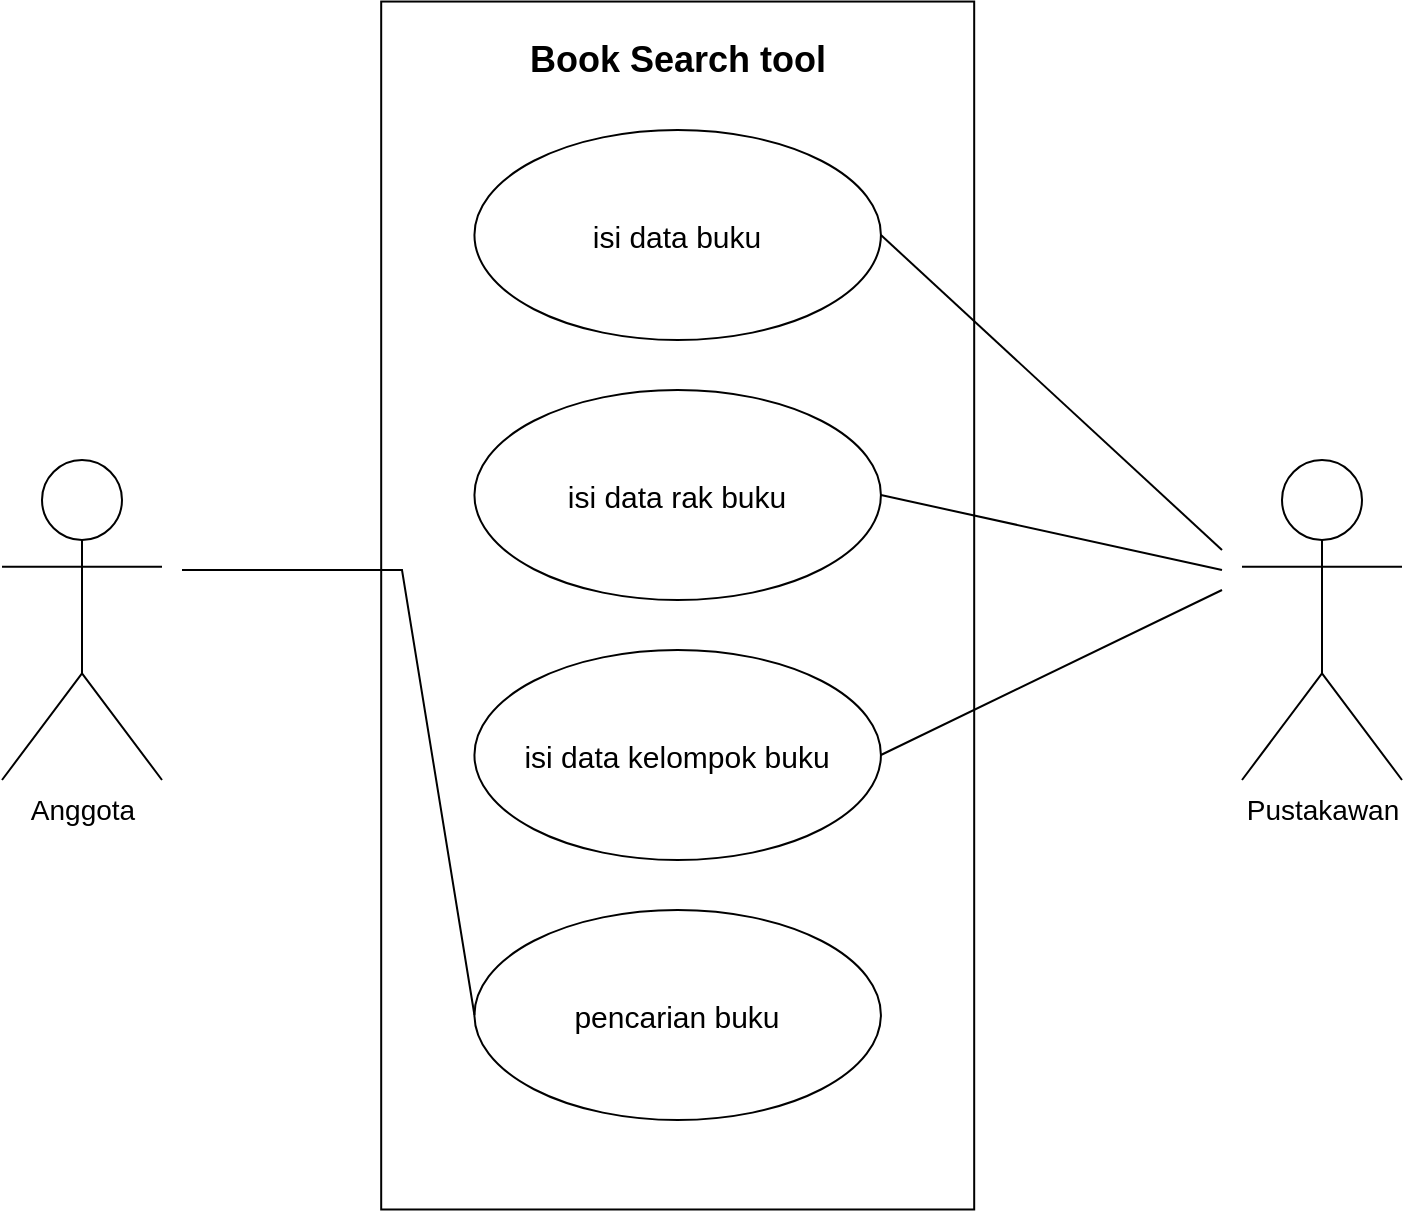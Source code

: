 <mxfile version="22.0.4" type="github">
  <diagram name="Halaman-1" id="enKABoG6bFa33WdArh7g">
    <mxGraphModel dx="897" dy="562" grid="1" gridSize="10" guides="1" tooltips="1" connect="1" arrows="1" fold="1" page="1" pageScale="1" pageWidth="827" pageHeight="1169" math="0" shadow="0">
      <root>
        <mxCell id="0" />
        <mxCell id="1" parent="0" />
        <mxCell id="Vh22mIxF5PvAST5QgVq2-4" value="" style="rounded=0;whiteSpace=wrap;html=1;rotation=-90;" vertex="1" parent="1">
          <mxGeometry x="95.86" y="429.51" width="603.97" height="296.5" as="geometry" />
        </mxCell>
        <mxCell id="Vh22mIxF5PvAST5QgVq2-8" value="&lt;font style=&quot;font-size: 14px;&quot;&gt;Anggota&lt;/font&gt;" style="shape=umlActor;verticalLabelPosition=bottom;verticalAlign=top;html=1;outlineConnect=0;" vertex="1" parent="1">
          <mxGeometry x="60" y="505" width="80" height="160" as="geometry" />
        </mxCell>
        <mxCell id="Vh22mIxF5PvAST5QgVq2-9" value="&lt;font style=&quot;font-size: 14px;&quot;&gt;Pustakawan&lt;/font&gt;" style="shape=umlActor;verticalLabelPosition=bottom;verticalAlign=top;html=1;outlineConnect=0;" vertex="1" parent="1">
          <mxGeometry x="680" y="505" width="80" height="160" as="geometry" />
        </mxCell>
        <mxCell id="Vh22mIxF5PvAST5QgVq2-11" value="Book Search tool" style="text;html=1;strokeColor=none;fillColor=none;align=center;verticalAlign=middle;whiteSpace=wrap;rounded=0;fontSize=18;fontStyle=1" vertex="1" parent="1">
          <mxGeometry x="310.95" y="290" width="173.78" height="30" as="geometry" />
        </mxCell>
        <mxCell id="Vh22mIxF5PvAST5QgVq2-14" value="pencarian buku" style="ellipse;whiteSpace=wrap;html=1;fontSize=15;" vertex="1" parent="1">
          <mxGeometry x="296.22" y="730" width="203.24" height="105" as="geometry" />
        </mxCell>
        <mxCell id="Vh22mIxF5PvAST5QgVq2-50" value="isi data buku" style="ellipse;whiteSpace=wrap;html=1;fontSize=15;" vertex="1" parent="1">
          <mxGeometry x="296.22" y="340" width="203.24" height="105" as="geometry" />
        </mxCell>
        <mxCell id="Vh22mIxF5PvAST5QgVq2-51" value="isi data rak buku" style="ellipse;whiteSpace=wrap;html=1;fontSize=15;" vertex="1" parent="1">
          <mxGeometry x="296.22" y="470" width="203.24" height="105" as="geometry" />
        </mxCell>
        <mxCell id="Vh22mIxF5PvAST5QgVq2-52" value="isi data kelompok buku" style="ellipse;whiteSpace=wrap;html=1;fontSize=15;" vertex="1" parent="1">
          <mxGeometry x="296.22" y="600" width="203.24" height="105" as="geometry" />
        </mxCell>
        <mxCell id="Vh22mIxF5PvAST5QgVq2-53" value="" style="endArrow=none;html=1;rounded=0;entryX=0;entryY=0.5;entryDx=0;entryDy=0;" edge="1" parent="1" target="Vh22mIxF5PvAST5QgVq2-14">
          <mxGeometry width="50" height="50" relative="1" as="geometry">
            <mxPoint x="150" y="560" as="sourcePoint" />
            <mxPoint x="306" y="402" as="targetPoint" />
            <Array as="points">
              <mxPoint x="260" y="560" />
            </Array>
          </mxGeometry>
        </mxCell>
        <mxCell id="Vh22mIxF5PvAST5QgVq2-54" value="" style="endArrow=none;html=1;rounded=0;exitX=1;exitY=0.5;exitDx=0;exitDy=0;" edge="1" parent="1" source="Vh22mIxF5PvAST5QgVq2-50">
          <mxGeometry width="50" height="50" relative="1" as="geometry">
            <mxPoint x="560" y="538" as="sourcePoint" />
            <mxPoint x="670" y="550" as="targetPoint" />
          </mxGeometry>
        </mxCell>
        <mxCell id="Vh22mIxF5PvAST5QgVq2-55" value="" style="endArrow=none;html=1;rounded=0;exitX=1;exitY=0.5;exitDx=0;exitDy=0;" edge="1" parent="1" source="Vh22mIxF5PvAST5QgVq2-51">
          <mxGeometry width="50" height="50" relative="1" as="geometry">
            <mxPoint x="509" y="402" as="sourcePoint" />
            <mxPoint x="670" y="560" as="targetPoint" />
          </mxGeometry>
        </mxCell>
        <mxCell id="Vh22mIxF5PvAST5QgVq2-56" value="" style="endArrow=none;html=1;rounded=0;exitX=1;exitY=0.5;exitDx=0;exitDy=0;" edge="1" parent="1" source="Vh22mIxF5PvAST5QgVq2-52">
          <mxGeometry width="50" height="50" relative="1" as="geometry">
            <mxPoint x="509" y="533" as="sourcePoint" />
            <mxPoint x="670" y="570" as="targetPoint" />
          </mxGeometry>
        </mxCell>
      </root>
    </mxGraphModel>
  </diagram>
</mxfile>

